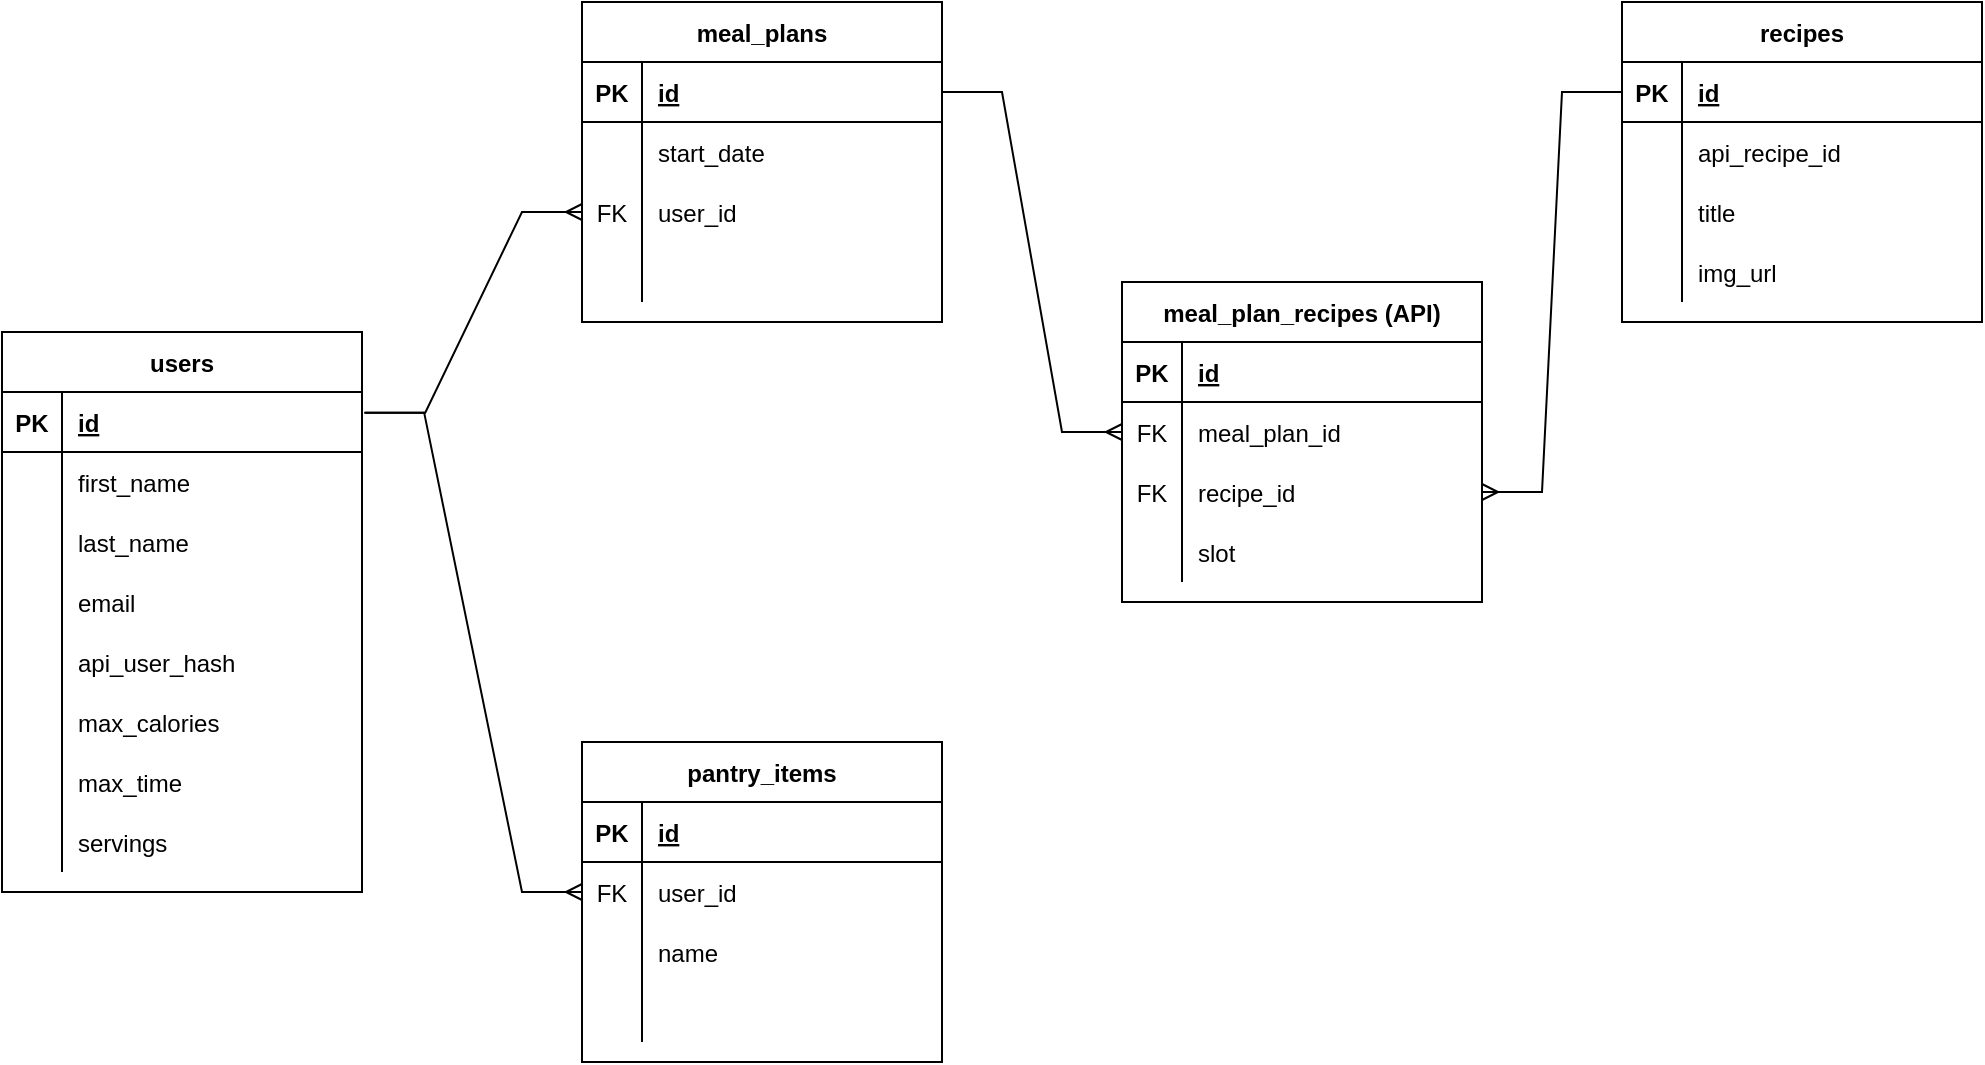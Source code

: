 <mxfile version="18.0.1" type="device"><diagram id="FW2wqkmQSxqIxrX4v-0G" name="Page-1"><mxGraphModel dx="1426" dy="860" grid="1" gridSize="10" guides="1" tooltips="1" connect="1" arrows="1" fold="1" page="1" pageScale="1" pageWidth="1100" pageHeight="850" math="0" shadow="0"><root><mxCell id="0"/><mxCell id="1" parent="0"/><mxCell id="-7o8TiDf8u0r5ik8AwHQ-1" value="users" style="shape=table;startSize=30;container=1;collapsible=1;childLayout=tableLayout;fixedRows=1;rowLines=0;fontStyle=1;align=center;resizeLast=1;swimlaneFillColor=default;" vertex="1" parent="1"><mxGeometry x="90" y="285" width="180" height="280" as="geometry"/></mxCell><mxCell id="-7o8TiDf8u0r5ik8AwHQ-2" value="" style="shape=tableRow;horizontal=0;startSize=0;swimlaneHead=0;swimlaneBody=0;fillColor=none;collapsible=0;dropTarget=0;points=[[0,0.5],[1,0.5]];portConstraint=eastwest;top=0;left=0;right=0;bottom=1;" vertex="1" parent="-7o8TiDf8u0r5ik8AwHQ-1"><mxGeometry y="30" width="180" height="30" as="geometry"/></mxCell><mxCell id="-7o8TiDf8u0r5ik8AwHQ-3" value="PK" style="shape=partialRectangle;connectable=0;fillColor=none;top=0;left=0;bottom=0;right=0;fontStyle=1;overflow=hidden;" vertex="1" parent="-7o8TiDf8u0r5ik8AwHQ-2"><mxGeometry width="30" height="30" as="geometry"><mxRectangle width="30" height="30" as="alternateBounds"/></mxGeometry></mxCell><mxCell id="-7o8TiDf8u0r5ik8AwHQ-4" value="id" style="shape=partialRectangle;connectable=0;fillColor=none;top=0;left=0;bottom=0;right=0;align=left;spacingLeft=6;fontStyle=5;overflow=hidden;" vertex="1" parent="-7o8TiDf8u0r5ik8AwHQ-2"><mxGeometry x="30" width="150" height="30" as="geometry"><mxRectangle width="150" height="30" as="alternateBounds"/></mxGeometry></mxCell><mxCell id="-7o8TiDf8u0r5ik8AwHQ-5" value="" style="shape=tableRow;horizontal=0;startSize=0;swimlaneHead=0;swimlaneBody=0;fillColor=none;collapsible=0;dropTarget=0;points=[[0,0.5],[1,0.5]];portConstraint=eastwest;top=0;left=0;right=0;bottom=0;" vertex="1" parent="-7o8TiDf8u0r5ik8AwHQ-1"><mxGeometry y="60" width="180" height="30" as="geometry"/></mxCell><mxCell id="-7o8TiDf8u0r5ik8AwHQ-6" value="" style="shape=partialRectangle;connectable=0;fillColor=none;top=0;left=0;bottom=0;right=0;editable=1;overflow=hidden;" vertex="1" parent="-7o8TiDf8u0r5ik8AwHQ-5"><mxGeometry width="30" height="30" as="geometry"><mxRectangle width="30" height="30" as="alternateBounds"/></mxGeometry></mxCell><mxCell id="-7o8TiDf8u0r5ik8AwHQ-7" value="first_name" style="shape=partialRectangle;connectable=0;fillColor=none;top=0;left=0;bottom=0;right=0;align=left;spacingLeft=6;overflow=hidden;" vertex="1" parent="-7o8TiDf8u0r5ik8AwHQ-5"><mxGeometry x="30" width="150" height="30" as="geometry"><mxRectangle width="150" height="30" as="alternateBounds"/></mxGeometry></mxCell><mxCell id="-7o8TiDf8u0r5ik8AwHQ-8" value="" style="shape=tableRow;horizontal=0;startSize=0;swimlaneHead=0;swimlaneBody=0;fillColor=none;collapsible=0;dropTarget=0;points=[[0,0.5],[1,0.5]];portConstraint=eastwest;top=0;left=0;right=0;bottom=0;" vertex="1" parent="-7o8TiDf8u0r5ik8AwHQ-1"><mxGeometry y="90" width="180" height="30" as="geometry"/></mxCell><mxCell id="-7o8TiDf8u0r5ik8AwHQ-9" value="" style="shape=partialRectangle;connectable=0;fillColor=none;top=0;left=0;bottom=0;right=0;editable=1;overflow=hidden;" vertex="1" parent="-7o8TiDf8u0r5ik8AwHQ-8"><mxGeometry width="30" height="30" as="geometry"><mxRectangle width="30" height="30" as="alternateBounds"/></mxGeometry></mxCell><mxCell id="-7o8TiDf8u0r5ik8AwHQ-10" value="last_name" style="shape=partialRectangle;connectable=0;fillColor=none;top=0;left=0;bottom=0;right=0;align=left;spacingLeft=6;overflow=hidden;" vertex="1" parent="-7o8TiDf8u0r5ik8AwHQ-8"><mxGeometry x="30" width="150" height="30" as="geometry"><mxRectangle width="150" height="30" as="alternateBounds"/></mxGeometry></mxCell><mxCell id="-7o8TiDf8u0r5ik8AwHQ-11" value="" style="shape=tableRow;horizontal=0;startSize=0;swimlaneHead=0;swimlaneBody=0;fillColor=none;collapsible=0;dropTarget=0;points=[[0,0.5],[1,0.5]];portConstraint=eastwest;top=0;left=0;right=0;bottom=0;" vertex="1" parent="-7o8TiDf8u0r5ik8AwHQ-1"><mxGeometry y="120" width="180" height="30" as="geometry"/></mxCell><mxCell id="-7o8TiDf8u0r5ik8AwHQ-12" value="" style="shape=partialRectangle;connectable=0;fillColor=none;top=0;left=0;bottom=0;right=0;editable=1;overflow=hidden;" vertex="1" parent="-7o8TiDf8u0r5ik8AwHQ-11"><mxGeometry width="30" height="30" as="geometry"><mxRectangle width="30" height="30" as="alternateBounds"/></mxGeometry></mxCell><mxCell id="-7o8TiDf8u0r5ik8AwHQ-13" value="email" style="shape=partialRectangle;connectable=0;fillColor=none;top=0;left=0;bottom=0;right=0;align=left;spacingLeft=6;overflow=hidden;" vertex="1" parent="-7o8TiDf8u0r5ik8AwHQ-11"><mxGeometry x="30" width="150" height="30" as="geometry"><mxRectangle width="150" height="30" as="alternateBounds"/></mxGeometry></mxCell><mxCell id="-7o8TiDf8u0r5ik8AwHQ-50" value="" style="shape=tableRow;horizontal=0;startSize=0;swimlaneHead=0;swimlaneBody=0;fillColor=none;collapsible=0;dropTarget=0;points=[[0,0.5],[1,0.5]];portConstraint=eastwest;top=0;left=0;right=0;bottom=0;" vertex="1" parent="-7o8TiDf8u0r5ik8AwHQ-1"><mxGeometry y="150" width="180" height="30" as="geometry"/></mxCell><mxCell id="-7o8TiDf8u0r5ik8AwHQ-51" value="" style="shape=partialRectangle;connectable=0;fillColor=none;top=0;left=0;bottom=0;right=0;editable=1;overflow=hidden;" vertex="1" parent="-7o8TiDf8u0r5ik8AwHQ-50"><mxGeometry width="30" height="30" as="geometry"><mxRectangle width="30" height="30" as="alternateBounds"/></mxGeometry></mxCell><mxCell id="-7o8TiDf8u0r5ik8AwHQ-52" value="api_user_hash" style="shape=partialRectangle;connectable=0;fillColor=none;top=0;left=0;bottom=0;right=0;align=left;spacingLeft=6;overflow=hidden;" vertex="1" parent="-7o8TiDf8u0r5ik8AwHQ-50"><mxGeometry x="30" width="150" height="30" as="geometry"><mxRectangle width="150" height="30" as="alternateBounds"/></mxGeometry></mxCell><mxCell id="-7o8TiDf8u0r5ik8AwHQ-28" value="" style="shape=tableRow;horizontal=0;startSize=0;swimlaneHead=0;swimlaneBody=0;fillColor=none;collapsible=0;dropTarget=0;points=[[0,0.5],[1,0.5]];portConstraint=eastwest;top=0;left=0;right=0;bottom=0;" vertex="1" parent="-7o8TiDf8u0r5ik8AwHQ-1"><mxGeometry y="180" width="180" height="30" as="geometry"/></mxCell><mxCell id="-7o8TiDf8u0r5ik8AwHQ-29" value="" style="shape=partialRectangle;connectable=0;fillColor=none;top=0;left=0;bottom=0;right=0;editable=1;overflow=hidden;" vertex="1" parent="-7o8TiDf8u0r5ik8AwHQ-28"><mxGeometry width="30" height="30" as="geometry"><mxRectangle width="30" height="30" as="alternateBounds"/></mxGeometry></mxCell><mxCell id="-7o8TiDf8u0r5ik8AwHQ-30" value="max_calories" style="shape=partialRectangle;connectable=0;fillColor=none;top=0;left=0;bottom=0;right=0;align=left;spacingLeft=6;overflow=hidden;" vertex="1" parent="-7o8TiDf8u0r5ik8AwHQ-28"><mxGeometry x="30" width="150" height="30" as="geometry"><mxRectangle width="150" height="30" as="alternateBounds"/></mxGeometry></mxCell><mxCell id="-7o8TiDf8u0r5ik8AwHQ-31" value="" style="shape=tableRow;horizontal=0;startSize=0;swimlaneHead=0;swimlaneBody=0;fillColor=none;collapsible=0;dropTarget=0;points=[[0,0.5],[1,0.5]];portConstraint=eastwest;top=0;left=0;right=0;bottom=0;" vertex="1" parent="-7o8TiDf8u0r5ik8AwHQ-1"><mxGeometry y="210" width="180" height="30" as="geometry"/></mxCell><mxCell id="-7o8TiDf8u0r5ik8AwHQ-32" value="" style="shape=partialRectangle;connectable=0;fillColor=none;top=0;left=0;bottom=0;right=0;editable=1;overflow=hidden;" vertex="1" parent="-7o8TiDf8u0r5ik8AwHQ-31"><mxGeometry width="30" height="30" as="geometry"><mxRectangle width="30" height="30" as="alternateBounds"/></mxGeometry></mxCell><mxCell id="-7o8TiDf8u0r5ik8AwHQ-33" value="max_time" style="shape=partialRectangle;connectable=0;fillColor=none;top=0;left=0;bottom=0;right=0;align=left;spacingLeft=6;overflow=hidden;" vertex="1" parent="-7o8TiDf8u0r5ik8AwHQ-31"><mxGeometry x="30" width="150" height="30" as="geometry"><mxRectangle width="150" height="30" as="alternateBounds"/></mxGeometry></mxCell><mxCell id="-7o8TiDf8u0r5ik8AwHQ-34" value="" style="shape=tableRow;horizontal=0;startSize=0;swimlaneHead=0;swimlaneBody=0;fillColor=none;collapsible=0;dropTarget=0;points=[[0,0.5],[1,0.5]];portConstraint=eastwest;top=0;left=0;right=0;bottom=0;" vertex="1" parent="-7o8TiDf8u0r5ik8AwHQ-1"><mxGeometry y="240" width="180" height="30" as="geometry"/></mxCell><mxCell id="-7o8TiDf8u0r5ik8AwHQ-35" value="" style="shape=partialRectangle;connectable=0;fillColor=none;top=0;left=0;bottom=0;right=0;editable=1;overflow=hidden;" vertex="1" parent="-7o8TiDf8u0r5ik8AwHQ-34"><mxGeometry width="30" height="30" as="geometry"><mxRectangle width="30" height="30" as="alternateBounds"/></mxGeometry></mxCell><mxCell id="-7o8TiDf8u0r5ik8AwHQ-36" value="servings" style="shape=partialRectangle;connectable=0;fillColor=none;top=0;left=0;bottom=0;right=0;align=left;spacingLeft=6;overflow=hidden;" vertex="1" parent="-7o8TiDf8u0r5ik8AwHQ-34"><mxGeometry x="30" width="150" height="30" as="geometry"><mxRectangle width="150" height="30" as="alternateBounds"/></mxGeometry></mxCell><mxCell id="-7o8TiDf8u0r5ik8AwHQ-15" value="meal_plans" style="shape=table;startSize=30;container=1;collapsible=1;childLayout=tableLayout;fixedRows=1;rowLines=0;fontStyle=1;align=center;resizeLast=1;" vertex="1" parent="1"><mxGeometry x="380" y="120" width="180" height="160" as="geometry"/></mxCell><mxCell id="-7o8TiDf8u0r5ik8AwHQ-16" value="" style="shape=tableRow;horizontal=0;startSize=0;swimlaneHead=0;swimlaneBody=0;fillColor=none;collapsible=0;dropTarget=0;points=[[0,0.5],[1,0.5]];portConstraint=eastwest;top=0;left=0;right=0;bottom=1;" vertex="1" parent="-7o8TiDf8u0r5ik8AwHQ-15"><mxGeometry y="30" width="180" height="30" as="geometry"/></mxCell><mxCell id="-7o8TiDf8u0r5ik8AwHQ-17" value="PK" style="shape=partialRectangle;connectable=0;fillColor=none;top=0;left=0;bottom=0;right=0;fontStyle=1;overflow=hidden;" vertex="1" parent="-7o8TiDf8u0r5ik8AwHQ-16"><mxGeometry width="30" height="30" as="geometry"><mxRectangle width="30" height="30" as="alternateBounds"/></mxGeometry></mxCell><mxCell id="-7o8TiDf8u0r5ik8AwHQ-18" value="id" style="shape=partialRectangle;connectable=0;fillColor=none;top=0;left=0;bottom=0;right=0;align=left;spacingLeft=6;fontStyle=5;overflow=hidden;" vertex="1" parent="-7o8TiDf8u0r5ik8AwHQ-16"><mxGeometry x="30" width="150" height="30" as="geometry"><mxRectangle width="150" height="30" as="alternateBounds"/></mxGeometry></mxCell><mxCell id="-7o8TiDf8u0r5ik8AwHQ-19" value="" style="shape=tableRow;horizontal=0;startSize=0;swimlaneHead=0;swimlaneBody=0;fillColor=none;collapsible=0;dropTarget=0;points=[[0,0.5],[1,0.5]];portConstraint=eastwest;top=0;left=0;right=0;bottom=0;" vertex="1" parent="-7o8TiDf8u0r5ik8AwHQ-15"><mxGeometry y="60" width="180" height="30" as="geometry"/></mxCell><mxCell id="-7o8TiDf8u0r5ik8AwHQ-20" value="" style="shape=partialRectangle;connectable=0;fillColor=none;top=0;left=0;bottom=0;right=0;editable=1;overflow=hidden;" vertex="1" parent="-7o8TiDf8u0r5ik8AwHQ-19"><mxGeometry width="30" height="30" as="geometry"><mxRectangle width="30" height="30" as="alternateBounds"/></mxGeometry></mxCell><mxCell id="-7o8TiDf8u0r5ik8AwHQ-21" value="start_date" style="shape=partialRectangle;connectable=0;fillColor=none;top=0;left=0;bottom=0;right=0;align=left;spacingLeft=6;overflow=hidden;" vertex="1" parent="-7o8TiDf8u0r5ik8AwHQ-19"><mxGeometry x="30" width="150" height="30" as="geometry"><mxRectangle width="150" height="30" as="alternateBounds"/></mxGeometry></mxCell><mxCell id="-7o8TiDf8u0r5ik8AwHQ-22" value="" style="shape=tableRow;horizontal=0;startSize=0;swimlaneHead=0;swimlaneBody=0;fillColor=none;collapsible=0;dropTarget=0;points=[[0,0.5],[1,0.5]];portConstraint=eastwest;top=0;left=0;right=0;bottom=0;" vertex="1" parent="-7o8TiDf8u0r5ik8AwHQ-15"><mxGeometry y="90" width="180" height="30" as="geometry"/></mxCell><mxCell id="-7o8TiDf8u0r5ik8AwHQ-23" value="FK" style="shape=partialRectangle;connectable=0;fillColor=none;top=0;left=0;bottom=0;right=0;editable=1;overflow=hidden;" vertex="1" parent="-7o8TiDf8u0r5ik8AwHQ-22"><mxGeometry width="30" height="30" as="geometry"><mxRectangle width="30" height="30" as="alternateBounds"/></mxGeometry></mxCell><mxCell id="-7o8TiDf8u0r5ik8AwHQ-24" value="user_id" style="shape=partialRectangle;connectable=0;fillColor=none;top=0;left=0;bottom=0;right=0;align=left;spacingLeft=6;overflow=hidden;" vertex="1" parent="-7o8TiDf8u0r5ik8AwHQ-22"><mxGeometry x="30" width="150" height="30" as="geometry"><mxRectangle width="150" height="30" as="alternateBounds"/></mxGeometry></mxCell><mxCell id="-7o8TiDf8u0r5ik8AwHQ-25" value="" style="shape=tableRow;horizontal=0;startSize=0;swimlaneHead=0;swimlaneBody=0;fillColor=none;collapsible=0;dropTarget=0;points=[[0,0.5],[1,0.5]];portConstraint=eastwest;top=0;left=0;right=0;bottom=0;" vertex="1" parent="-7o8TiDf8u0r5ik8AwHQ-15"><mxGeometry y="120" width="180" height="30" as="geometry"/></mxCell><mxCell id="-7o8TiDf8u0r5ik8AwHQ-26" value="" style="shape=partialRectangle;connectable=0;fillColor=none;top=0;left=0;bottom=0;right=0;editable=1;overflow=hidden;" vertex="1" parent="-7o8TiDf8u0r5ik8AwHQ-25"><mxGeometry width="30" height="30" as="geometry"><mxRectangle width="30" height="30" as="alternateBounds"/></mxGeometry></mxCell><mxCell id="-7o8TiDf8u0r5ik8AwHQ-27" value="" style="shape=partialRectangle;connectable=0;fillColor=none;top=0;left=0;bottom=0;right=0;align=left;spacingLeft=6;overflow=hidden;" vertex="1" parent="-7o8TiDf8u0r5ik8AwHQ-25"><mxGeometry x="30" width="150" height="30" as="geometry"><mxRectangle width="150" height="30" as="alternateBounds"/></mxGeometry></mxCell><mxCell id="-7o8TiDf8u0r5ik8AwHQ-37" value="pantry_items" style="shape=table;startSize=30;container=1;collapsible=1;childLayout=tableLayout;fixedRows=1;rowLines=0;fontStyle=1;align=center;resizeLast=1;" vertex="1" parent="1"><mxGeometry x="380" y="490" width="180" height="160" as="geometry"/></mxCell><mxCell id="-7o8TiDf8u0r5ik8AwHQ-38" value="" style="shape=tableRow;horizontal=0;startSize=0;swimlaneHead=0;swimlaneBody=0;fillColor=none;collapsible=0;dropTarget=0;points=[[0,0.5],[1,0.5]];portConstraint=eastwest;top=0;left=0;right=0;bottom=1;" vertex="1" parent="-7o8TiDf8u0r5ik8AwHQ-37"><mxGeometry y="30" width="180" height="30" as="geometry"/></mxCell><mxCell id="-7o8TiDf8u0r5ik8AwHQ-39" value="PK" style="shape=partialRectangle;connectable=0;fillColor=none;top=0;left=0;bottom=0;right=0;fontStyle=1;overflow=hidden;" vertex="1" parent="-7o8TiDf8u0r5ik8AwHQ-38"><mxGeometry width="30" height="30" as="geometry"><mxRectangle width="30" height="30" as="alternateBounds"/></mxGeometry></mxCell><mxCell id="-7o8TiDf8u0r5ik8AwHQ-40" value="id" style="shape=partialRectangle;connectable=0;fillColor=none;top=0;left=0;bottom=0;right=0;align=left;spacingLeft=6;fontStyle=5;overflow=hidden;" vertex="1" parent="-7o8TiDf8u0r5ik8AwHQ-38"><mxGeometry x="30" width="150" height="30" as="geometry"><mxRectangle width="150" height="30" as="alternateBounds"/></mxGeometry></mxCell><mxCell id="-7o8TiDf8u0r5ik8AwHQ-44" value="" style="shape=tableRow;horizontal=0;startSize=0;swimlaneHead=0;swimlaneBody=0;fillColor=none;collapsible=0;dropTarget=0;points=[[0,0.5],[1,0.5]];portConstraint=eastwest;top=0;left=0;right=0;bottom=0;" vertex="1" parent="-7o8TiDf8u0r5ik8AwHQ-37"><mxGeometry y="60" width="180" height="30" as="geometry"/></mxCell><mxCell id="-7o8TiDf8u0r5ik8AwHQ-45" value="FK" style="shape=partialRectangle;connectable=0;fillColor=none;top=0;left=0;bottom=0;right=0;editable=1;overflow=hidden;" vertex="1" parent="-7o8TiDf8u0r5ik8AwHQ-44"><mxGeometry width="30" height="30" as="geometry"><mxRectangle width="30" height="30" as="alternateBounds"/></mxGeometry></mxCell><mxCell id="-7o8TiDf8u0r5ik8AwHQ-46" value="user_id" style="shape=partialRectangle;connectable=0;fillColor=none;top=0;left=0;bottom=0;right=0;align=left;spacingLeft=6;overflow=hidden;" vertex="1" parent="-7o8TiDf8u0r5ik8AwHQ-44"><mxGeometry x="30" width="150" height="30" as="geometry"><mxRectangle width="150" height="30" as="alternateBounds"/></mxGeometry></mxCell><mxCell id="-7o8TiDf8u0r5ik8AwHQ-41" value="" style="shape=tableRow;horizontal=0;startSize=0;swimlaneHead=0;swimlaneBody=0;fillColor=none;collapsible=0;dropTarget=0;points=[[0,0.5],[1,0.5]];portConstraint=eastwest;top=0;left=0;right=0;bottom=0;" vertex="1" parent="-7o8TiDf8u0r5ik8AwHQ-37"><mxGeometry y="90" width="180" height="30" as="geometry"/></mxCell><mxCell id="-7o8TiDf8u0r5ik8AwHQ-42" value="" style="shape=partialRectangle;connectable=0;fillColor=none;top=0;left=0;bottom=0;right=0;editable=1;overflow=hidden;" vertex="1" parent="-7o8TiDf8u0r5ik8AwHQ-41"><mxGeometry width="30" height="30" as="geometry"><mxRectangle width="30" height="30" as="alternateBounds"/></mxGeometry></mxCell><mxCell id="-7o8TiDf8u0r5ik8AwHQ-43" value="name" style="shape=partialRectangle;connectable=0;fillColor=none;top=0;left=0;bottom=0;right=0;align=left;spacingLeft=6;overflow=hidden;" vertex="1" parent="-7o8TiDf8u0r5ik8AwHQ-41"><mxGeometry x="30" width="150" height="30" as="geometry"><mxRectangle width="150" height="30" as="alternateBounds"/></mxGeometry></mxCell><mxCell id="-7o8TiDf8u0r5ik8AwHQ-47" value="" style="shape=tableRow;horizontal=0;startSize=0;swimlaneHead=0;swimlaneBody=0;fillColor=none;collapsible=0;dropTarget=0;points=[[0,0.5],[1,0.5]];portConstraint=eastwest;top=0;left=0;right=0;bottom=0;" vertex="1" parent="-7o8TiDf8u0r5ik8AwHQ-37"><mxGeometry y="120" width="180" height="30" as="geometry"/></mxCell><mxCell id="-7o8TiDf8u0r5ik8AwHQ-48" value="" style="shape=partialRectangle;connectable=0;fillColor=none;top=0;left=0;bottom=0;right=0;editable=1;overflow=hidden;" vertex="1" parent="-7o8TiDf8u0r5ik8AwHQ-47"><mxGeometry width="30" height="30" as="geometry"><mxRectangle width="30" height="30" as="alternateBounds"/></mxGeometry></mxCell><mxCell id="-7o8TiDf8u0r5ik8AwHQ-49" value="" style="shape=partialRectangle;connectable=0;fillColor=none;top=0;left=0;bottom=0;right=0;align=left;spacingLeft=6;overflow=hidden;" vertex="1" parent="-7o8TiDf8u0r5ik8AwHQ-47"><mxGeometry x="30" width="150" height="30" as="geometry"><mxRectangle width="150" height="30" as="alternateBounds"/></mxGeometry></mxCell><mxCell id="-7o8TiDf8u0r5ik8AwHQ-53" value="" style="edgeStyle=entityRelationEdgeStyle;fontSize=12;html=1;endArrow=ERmany;rounded=0;exitX=1.009;exitY=0.344;exitDx=0;exitDy=0;exitPerimeter=0;entryX=0;entryY=0.5;entryDx=0;entryDy=0;" edge="1" parent="1" source="-7o8TiDf8u0r5ik8AwHQ-2" target="-7o8TiDf8u0r5ik8AwHQ-22"><mxGeometry width="100" height="100" relative="1" as="geometry"><mxPoint x="340" y="280" as="sourcePoint"/><mxPoint x="440" y="180" as="targetPoint"/></mxGeometry></mxCell><mxCell id="-7o8TiDf8u0r5ik8AwHQ-54" value="" style="edgeStyle=entityRelationEdgeStyle;fontSize=12;html=1;endArrow=ERmany;rounded=0;exitX=1.006;exitY=0.344;exitDx=0;exitDy=0;exitPerimeter=0;entryX=0;entryY=0.5;entryDx=0;entryDy=0;" edge="1" parent="1" source="-7o8TiDf8u0r5ik8AwHQ-2" target="-7o8TiDf8u0r5ik8AwHQ-44"><mxGeometry width="100" height="100" relative="1" as="geometry"><mxPoint x="280" y="120" as="sourcePoint"/><mxPoint x="560" y="330" as="targetPoint"/></mxGeometry></mxCell><mxCell id="-7o8TiDf8u0r5ik8AwHQ-58" value="recipes" style="shape=table;startSize=30;container=1;collapsible=1;childLayout=tableLayout;fixedRows=1;rowLines=0;fontStyle=1;align=center;resizeLast=1;" vertex="1" parent="1"><mxGeometry x="900" y="120" width="180" height="160" as="geometry"/></mxCell><mxCell id="-7o8TiDf8u0r5ik8AwHQ-59" value="" style="shape=tableRow;horizontal=0;startSize=0;swimlaneHead=0;swimlaneBody=0;fillColor=none;collapsible=0;dropTarget=0;points=[[0,0.5],[1,0.5]];portConstraint=eastwest;top=0;left=0;right=0;bottom=1;" vertex="1" parent="-7o8TiDf8u0r5ik8AwHQ-58"><mxGeometry y="30" width="180" height="30" as="geometry"/></mxCell><mxCell id="-7o8TiDf8u0r5ik8AwHQ-60" value="PK" style="shape=partialRectangle;connectable=0;fillColor=none;top=0;left=0;bottom=0;right=0;fontStyle=1;overflow=hidden;" vertex="1" parent="-7o8TiDf8u0r5ik8AwHQ-59"><mxGeometry width="30" height="30" as="geometry"><mxRectangle width="30" height="30" as="alternateBounds"/></mxGeometry></mxCell><mxCell id="-7o8TiDf8u0r5ik8AwHQ-61" value="id" style="shape=partialRectangle;connectable=0;fillColor=none;top=0;left=0;bottom=0;right=0;align=left;spacingLeft=6;fontStyle=5;overflow=hidden;" vertex="1" parent="-7o8TiDf8u0r5ik8AwHQ-59"><mxGeometry x="30" width="150" height="30" as="geometry"><mxRectangle width="150" height="30" as="alternateBounds"/></mxGeometry></mxCell><mxCell id="-7o8TiDf8u0r5ik8AwHQ-62" value="" style="shape=tableRow;horizontal=0;startSize=0;swimlaneHead=0;swimlaneBody=0;fillColor=none;collapsible=0;dropTarget=0;points=[[0,0.5],[1,0.5]];portConstraint=eastwest;top=0;left=0;right=0;bottom=0;" vertex="1" parent="-7o8TiDf8u0r5ik8AwHQ-58"><mxGeometry y="60" width="180" height="30" as="geometry"/></mxCell><mxCell id="-7o8TiDf8u0r5ik8AwHQ-63" value="" style="shape=partialRectangle;connectable=0;fillColor=none;top=0;left=0;bottom=0;right=0;editable=1;overflow=hidden;" vertex="1" parent="-7o8TiDf8u0r5ik8AwHQ-62"><mxGeometry width="30" height="30" as="geometry"><mxRectangle width="30" height="30" as="alternateBounds"/></mxGeometry></mxCell><mxCell id="-7o8TiDf8u0r5ik8AwHQ-64" value="api_recipe_id" style="shape=partialRectangle;connectable=0;fillColor=none;top=0;left=0;bottom=0;right=0;align=left;spacingLeft=6;overflow=hidden;" vertex="1" parent="-7o8TiDf8u0r5ik8AwHQ-62"><mxGeometry x="30" width="150" height="30" as="geometry"><mxRectangle width="150" height="30" as="alternateBounds"/></mxGeometry></mxCell><mxCell id="-7o8TiDf8u0r5ik8AwHQ-65" value="" style="shape=tableRow;horizontal=0;startSize=0;swimlaneHead=0;swimlaneBody=0;fillColor=none;collapsible=0;dropTarget=0;points=[[0,0.5],[1,0.5]];portConstraint=eastwest;top=0;left=0;right=0;bottom=0;" vertex="1" parent="-7o8TiDf8u0r5ik8AwHQ-58"><mxGeometry y="90" width="180" height="30" as="geometry"/></mxCell><mxCell id="-7o8TiDf8u0r5ik8AwHQ-66" value="" style="shape=partialRectangle;connectable=0;fillColor=none;top=0;left=0;bottom=0;right=0;editable=1;overflow=hidden;" vertex="1" parent="-7o8TiDf8u0r5ik8AwHQ-65"><mxGeometry width="30" height="30" as="geometry"><mxRectangle width="30" height="30" as="alternateBounds"/></mxGeometry></mxCell><mxCell id="-7o8TiDf8u0r5ik8AwHQ-67" value="title" style="shape=partialRectangle;connectable=0;fillColor=none;top=0;left=0;bottom=0;right=0;align=left;spacingLeft=6;overflow=hidden;" vertex="1" parent="-7o8TiDf8u0r5ik8AwHQ-65"><mxGeometry x="30" width="150" height="30" as="geometry"><mxRectangle width="150" height="30" as="alternateBounds"/></mxGeometry></mxCell><mxCell id="-7o8TiDf8u0r5ik8AwHQ-68" value="" style="shape=tableRow;horizontal=0;startSize=0;swimlaneHead=0;swimlaneBody=0;fillColor=none;collapsible=0;dropTarget=0;points=[[0,0.5],[1,0.5]];portConstraint=eastwest;top=0;left=0;right=0;bottom=0;" vertex="1" parent="-7o8TiDf8u0r5ik8AwHQ-58"><mxGeometry y="120" width="180" height="30" as="geometry"/></mxCell><mxCell id="-7o8TiDf8u0r5ik8AwHQ-69" value="" style="shape=partialRectangle;connectable=0;fillColor=none;top=0;left=0;bottom=0;right=0;editable=1;overflow=hidden;" vertex="1" parent="-7o8TiDf8u0r5ik8AwHQ-68"><mxGeometry width="30" height="30" as="geometry"><mxRectangle width="30" height="30" as="alternateBounds"/></mxGeometry></mxCell><mxCell id="-7o8TiDf8u0r5ik8AwHQ-70" value="img_url" style="shape=partialRectangle;connectable=0;fillColor=none;top=0;left=0;bottom=0;right=0;align=left;spacingLeft=6;overflow=hidden;" vertex="1" parent="-7o8TiDf8u0r5ik8AwHQ-68"><mxGeometry x="30" width="150" height="30" as="geometry"><mxRectangle width="150" height="30" as="alternateBounds"/></mxGeometry></mxCell><mxCell id="-7o8TiDf8u0r5ik8AwHQ-71" value="meal_plan_recipes (API)" style="shape=table;startSize=30;container=1;collapsible=1;childLayout=tableLayout;fixedRows=1;rowLines=0;fontStyle=1;align=center;resizeLast=1;" vertex="1" parent="1"><mxGeometry x="650" y="260" width="180" height="160" as="geometry"/></mxCell><mxCell id="-7o8TiDf8u0r5ik8AwHQ-72" value="" style="shape=tableRow;horizontal=0;startSize=0;swimlaneHead=0;swimlaneBody=0;fillColor=none;collapsible=0;dropTarget=0;points=[[0,0.5],[1,0.5]];portConstraint=eastwest;top=0;left=0;right=0;bottom=1;" vertex="1" parent="-7o8TiDf8u0r5ik8AwHQ-71"><mxGeometry y="30" width="180" height="30" as="geometry"/></mxCell><mxCell id="-7o8TiDf8u0r5ik8AwHQ-73" value="PK" style="shape=partialRectangle;connectable=0;fillColor=none;top=0;left=0;bottom=0;right=0;fontStyle=1;overflow=hidden;" vertex="1" parent="-7o8TiDf8u0r5ik8AwHQ-72"><mxGeometry width="30" height="30" as="geometry"><mxRectangle width="30" height="30" as="alternateBounds"/></mxGeometry></mxCell><mxCell id="-7o8TiDf8u0r5ik8AwHQ-74" value="id" style="shape=partialRectangle;connectable=0;fillColor=none;top=0;left=0;bottom=0;right=0;align=left;spacingLeft=6;fontStyle=5;overflow=hidden;" vertex="1" parent="-7o8TiDf8u0r5ik8AwHQ-72"><mxGeometry x="30" width="150" height="30" as="geometry"><mxRectangle width="150" height="30" as="alternateBounds"/></mxGeometry></mxCell><mxCell id="-7o8TiDf8u0r5ik8AwHQ-75" value="" style="shape=tableRow;horizontal=0;startSize=0;swimlaneHead=0;swimlaneBody=0;fillColor=none;collapsible=0;dropTarget=0;points=[[0,0.5],[1,0.5]];portConstraint=eastwest;top=0;left=0;right=0;bottom=0;" vertex="1" parent="-7o8TiDf8u0r5ik8AwHQ-71"><mxGeometry y="60" width="180" height="30" as="geometry"/></mxCell><mxCell id="-7o8TiDf8u0r5ik8AwHQ-76" value="FK" style="shape=partialRectangle;connectable=0;fillColor=none;top=0;left=0;bottom=0;right=0;editable=1;overflow=hidden;" vertex="1" parent="-7o8TiDf8u0r5ik8AwHQ-75"><mxGeometry width="30" height="30" as="geometry"><mxRectangle width="30" height="30" as="alternateBounds"/></mxGeometry></mxCell><mxCell id="-7o8TiDf8u0r5ik8AwHQ-77" value="meal_plan_id" style="shape=partialRectangle;connectable=0;fillColor=none;top=0;left=0;bottom=0;right=0;align=left;spacingLeft=6;overflow=hidden;" vertex="1" parent="-7o8TiDf8u0r5ik8AwHQ-75"><mxGeometry x="30" width="150" height="30" as="geometry"><mxRectangle width="150" height="30" as="alternateBounds"/></mxGeometry></mxCell><mxCell id="-7o8TiDf8u0r5ik8AwHQ-81" value="" style="shape=tableRow;horizontal=0;startSize=0;swimlaneHead=0;swimlaneBody=0;fillColor=none;collapsible=0;dropTarget=0;points=[[0,0.5],[1,0.5]];portConstraint=eastwest;top=0;left=0;right=0;bottom=0;" vertex="1" parent="-7o8TiDf8u0r5ik8AwHQ-71"><mxGeometry y="90" width="180" height="30" as="geometry"/></mxCell><mxCell id="-7o8TiDf8u0r5ik8AwHQ-82" value="FK" style="shape=partialRectangle;connectable=0;fillColor=none;top=0;left=0;bottom=0;right=0;editable=1;overflow=hidden;" vertex="1" parent="-7o8TiDf8u0r5ik8AwHQ-81"><mxGeometry width="30" height="30" as="geometry"><mxRectangle width="30" height="30" as="alternateBounds"/></mxGeometry></mxCell><mxCell id="-7o8TiDf8u0r5ik8AwHQ-83" value="recipe_id" style="shape=partialRectangle;connectable=0;fillColor=none;top=0;left=0;bottom=0;right=0;align=left;spacingLeft=6;overflow=hidden;" vertex="1" parent="-7o8TiDf8u0r5ik8AwHQ-81"><mxGeometry x="30" width="150" height="30" as="geometry"><mxRectangle width="150" height="30" as="alternateBounds"/></mxGeometry></mxCell><mxCell id="-7o8TiDf8u0r5ik8AwHQ-78" value="" style="shape=tableRow;horizontal=0;startSize=0;swimlaneHead=0;swimlaneBody=0;fillColor=none;collapsible=0;dropTarget=0;points=[[0,0.5],[1,0.5]];portConstraint=eastwest;top=0;left=0;right=0;bottom=0;" vertex="1" parent="-7o8TiDf8u0r5ik8AwHQ-71"><mxGeometry y="120" width="180" height="30" as="geometry"/></mxCell><mxCell id="-7o8TiDf8u0r5ik8AwHQ-79" value="" style="shape=partialRectangle;connectable=0;fillColor=none;top=0;left=0;bottom=0;right=0;editable=1;overflow=hidden;" vertex="1" parent="-7o8TiDf8u0r5ik8AwHQ-78"><mxGeometry width="30" height="30" as="geometry"><mxRectangle width="30" height="30" as="alternateBounds"/></mxGeometry></mxCell><mxCell id="-7o8TiDf8u0r5ik8AwHQ-80" value="slot" style="shape=partialRectangle;connectable=0;fillColor=none;top=0;left=0;bottom=0;right=0;align=left;spacingLeft=6;overflow=hidden;" vertex="1" parent="-7o8TiDf8u0r5ik8AwHQ-78"><mxGeometry x="30" width="150" height="30" as="geometry"><mxRectangle width="150" height="30" as="alternateBounds"/></mxGeometry></mxCell><mxCell id="-7o8TiDf8u0r5ik8AwHQ-84" value="" style="edgeStyle=entityRelationEdgeStyle;fontSize=12;html=1;endArrow=ERmany;rounded=0;exitX=0;exitY=0.5;exitDx=0;exitDy=0;entryX=1;entryY=0.5;entryDx=0;entryDy=0;" edge="1" parent="1" source="-7o8TiDf8u0r5ik8AwHQ-59" target="-7o8TiDf8u0r5ik8AwHQ-81"><mxGeometry width="100" height="100" relative="1" as="geometry"><mxPoint x="710" y="170" as="sourcePoint"/><mxPoint x="670" y="100" as="targetPoint"/></mxGeometry></mxCell><mxCell id="-7o8TiDf8u0r5ik8AwHQ-85" value="" style="edgeStyle=entityRelationEdgeStyle;fontSize=12;html=1;endArrow=ERmany;rounded=0;exitX=1;exitY=0.5;exitDx=0;exitDy=0;entryX=0;entryY=0.5;entryDx=0;entryDy=0;" edge="1" parent="1" source="-7o8TiDf8u0r5ik8AwHQ-16" target="-7o8TiDf8u0r5ik8AwHQ-75"><mxGeometry width="100" height="100" relative="1" as="geometry"><mxPoint x="850" y="350" as="sourcePoint"/><mxPoint x="950" y="250" as="targetPoint"/></mxGeometry></mxCell></root></mxGraphModel></diagram></mxfile>